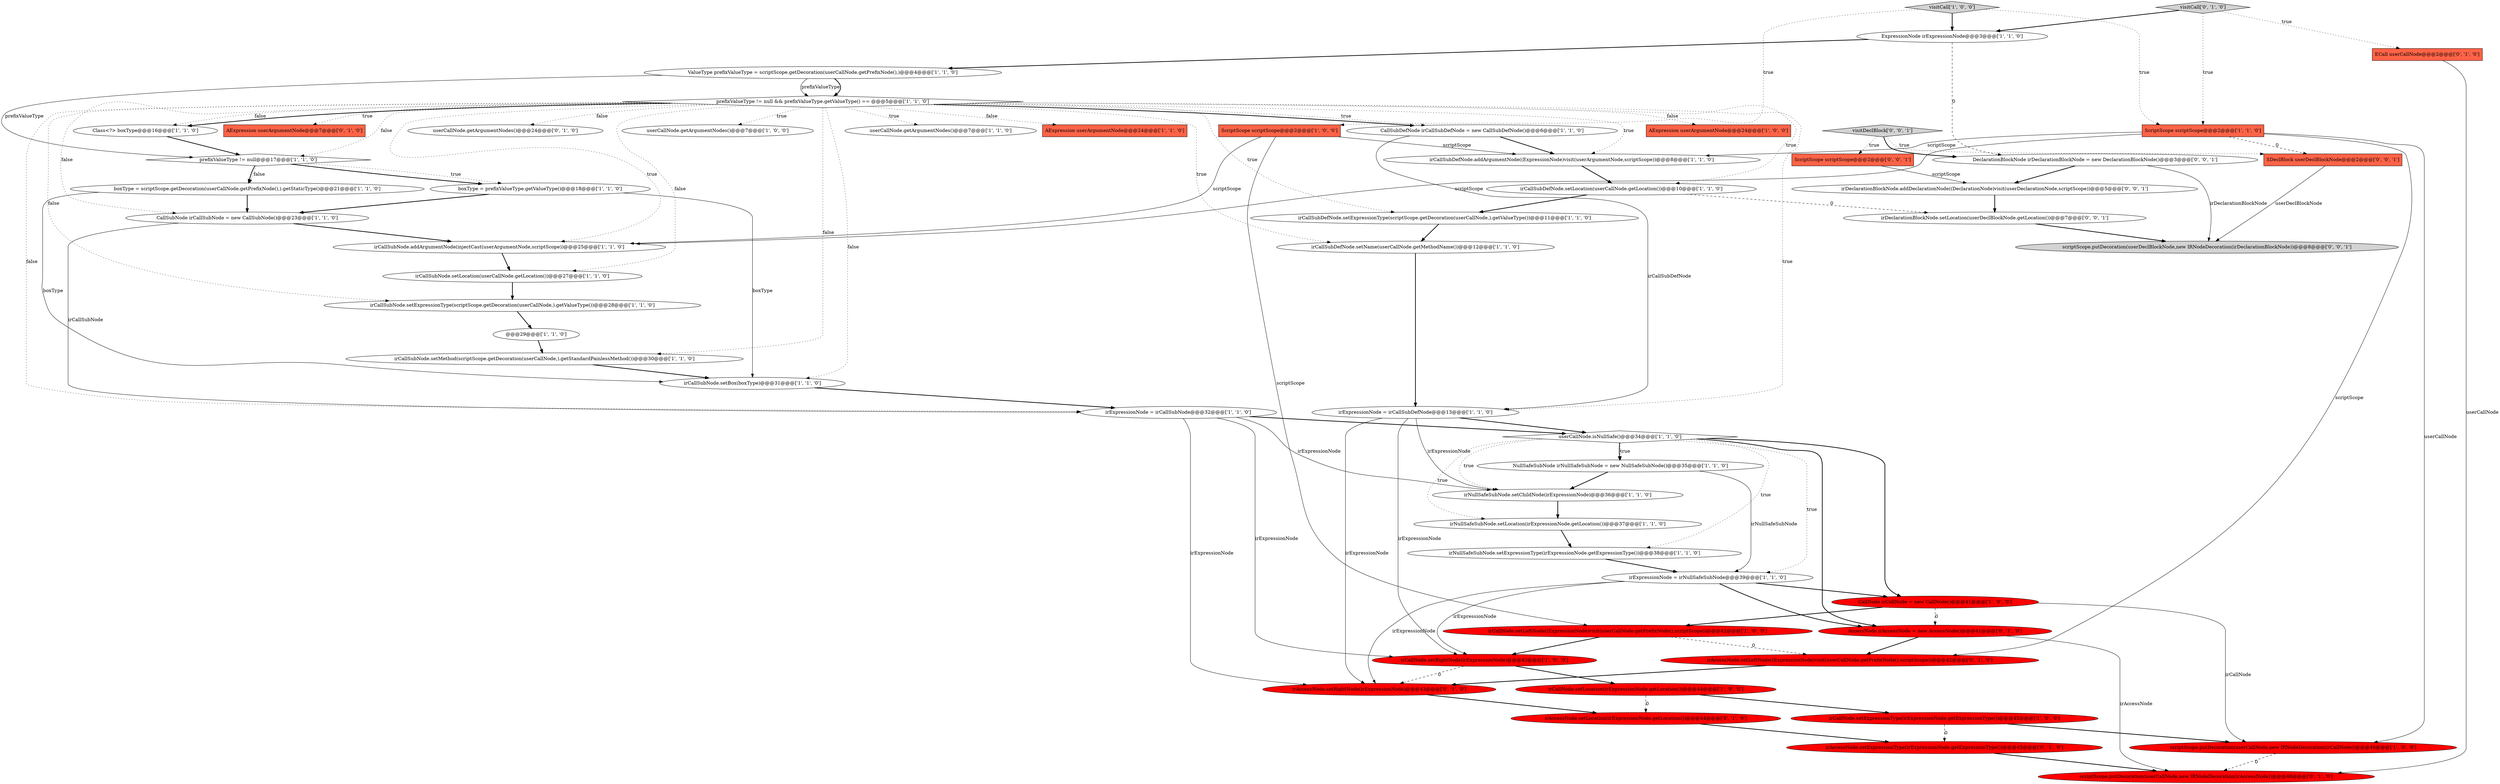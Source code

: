 digraph {
30 [style = filled, label = "irNullSafeSubNode.setLocation(irExpressionNode.getLocation())@@@37@@@['1', '1', '0']", fillcolor = white, shape = ellipse image = "AAA0AAABBB1BBB"];
25 [style = filled, label = "ExpressionNode irExpressionNode@@@3@@@['1', '1', '0']", fillcolor = white, shape = ellipse image = "AAA0AAABBB1BBB"];
9 [style = filled, label = "boxType = prefixValueType.getValueType()@@@18@@@['1', '1', '0']", fillcolor = white, shape = ellipse image = "AAA0AAABBB1BBB"];
8 [style = filled, label = "irCallSubDefNode.setLocation(userCallNode.getLocation())@@@10@@@['1', '1', '0']", fillcolor = white, shape = ellipse image = "AAA0AAABBB1BBB"];
11 [style = filled, label = "CallSubNode irCallSubNode = new CallSubNode()@@@23@@@['1', '1', '0']", fillcolor = white, shape = ellipse image = "AAA0AAABBB1BBB"];
21 [style = filled, label = "@@@29@@@['1', '1', '0']", fillcolor = white, shape = ellipse image = "AAA0AAABBB1BBB"];
14 [style = filled, label = "ValueType prefixValueType = scriptScope.getDecoration(userCallNode.getPrefixNode(),)@@@4@@@['1', '1', '0']", fillcolor = white, shape = ellipse image = "AAA0AAABBB1BBB"];
27 [style = filled, label = "irCallSubDefNode.addArgumentNode((ExpressionNode)visit(userArgumentNode,scriptScope))@@@8@@@['1', '1', '0']", fillcolor = white, shape = ellipse image = "AAA0AAABBB1BBB"];
37 [style = filled, label = "AExpression userArgumentNode@@@24@@@['1', '1', '0']", fillcolor = tomato, shape = box image = "AAA0AAABBB1BBB"];
6 [style = filled, label = "irCallSubDefNode.setExpressionType(scriptScope.getDecoration(userCallNode,).getValueType())@@@11@@@['1', '1', '0']", fillcolor = white, shape = ellipse image = "AAA0AAABBB1BBB"];
55 [style = filled, label = "irDeclarationBlockNode.addDeclarationNode((DeclarationNode)visit(userDeclarationNode,scriptScope))@@@5@@@['0', '0', '1']", fillcolor = white, shape = ellipse image = "AAA0AAABBB3BBB"];
18 [style = filled, label = "irCallSubNode.setMethod(scriptScope.getDecoration(userCallNode,).getStandardPainlessMethod())@@@30@@@['1', '1', '0']", fillcolor = white, shape = ellipse image = "AAA0AAABBB1BBB"];
39 [style = filled, label = "ScriptScope scriptScope@@@2@@@['1', '1', '0']", fillcolor = tomato, shape = box image = "AAA0AAABBB1BBB"];
43 [style = filled, label = "ECall userCallNode@@@2@@@['0', '1', '0']", fillcolor = tomato, shape = box image = "AAA0AAABBB2BBB"];
12 [style = filled, label = "irCallSubNode.setBox(boxType)@@@31@@@['1', '1', '0']", fillcolor = white, shape = ellipse image = "AAA0AAABBB1BBB"];
23 [style = filled, label = "prefixValueType != null && prefixValueType.getValueType() == @@@5@@@['1', '1', '0']", fillcolor = white, shape = diamond image = "AAA0AAABBB1BBB"];
15 [style = filled, label = "AExpression userArgumentNode@@@24@@@['1', '0', '0']", fillcolor = tomato, shape = box image = "AAA0AAABBB1BBB"];
28 [style = filled, label = "irCallNode.setLeftNode((ExpressionNode)visit(userCallNode.getPrefixNode(),scriptScope))@@@42@@@['1', '0', '0']", fillcolor = red, shape = ellipse image = "AAA1AAABBB1BBB"];
16 [style = filled, label = "prefixValueType != null@@@17@@@['1', '1', '0']", fillcolor = white, shape = diamond image = "AAA0AAABBB1BBB"];
17 [style = filled, label = "irCallSubDefNode.setName(userCallNode.getMethodName())@@@12@@@['1', '1', '0']", fillcolor = white, shape = ellipse image = "AAA0AAABBB1BBB"];
54 [style = filled, label = "ScriptScope scriptScope@@@2@@@['0', '0', '1']", fillcolor = tomato, shape = box image = "AAA0AAABBB3BBB"];
45 [style = filled, label = "irAccessNode.setLocation(irExpressionNode.getLocation())@@@44@@@['0', '1', '0']", fillcolor = red, shape = ellipse image = "AAA1AAABBB2BBB"];
20 [style = filled, label = "boxType = scriptScope.getDecoration(userCallNode.getPrefixNode(),).getStaticType()@@@21@@@['1', '1', '0']", fillcolor = white, shape = ellipse image = "AAA0AAABBB1BBB"];
32 [style = filled, label = "irCallNode.setLocation(irExpressionNode.getLocation())@@@44@@@['1', '0', '0']", fillcolor = red, shape = ellipse image = "AAA1AAABBB1BBB"];
53 [style = filled, label = "visitDeclBlock['0', '0', '1']", fillcolor = lightgray, shape = diamond image = "AAA0AAABBB3BBB"];
24 [style = filled, label = "irExpressionNode = irNullSafeSubNode@@@39@@@['1', '1', '0']", fillcolor = white, shape = ellipse image = "AAA0AAABBB1BBB"];
36 [style = filled, label = "irExpressionNode = irCallSubNode@@@32@@@['1', '1', '0']", fillcolor = white, shape = ellipse image = "AAA0AAABBB1BBB"];
19 [style = filled, label = "irExpressionNode = irCallSubDefNode@@@13@@@['1', '1', '0']", fillcolor = white, shape = ellipse image = "AAA0AAABBB1BBB"];
22 [style = filled, label = "irNullSafeSubNode.setChildNode(irExpressionNode)@@@36@@@['1', '1', '0']", fillcolor = white, shape = ellipse image = "AAA0AAABBB1BBB"];
26 [style = filled, label = "NullSafeSubNode irNullSafeSubNode = new NullSafeSubNode()@@@35@@@['1', '1', '0']", fillcolor = white, shape = ellipse image = "AAA0AAABBB1BBB"];
13 [style = filled, label = "scriptScope.putDecoration(userCallNode,new IRNodeDecoration(irCallNode))@@@46@@@['1', '0', '0']", fillcolor = red, shape = ellipse image = "AAA1AAABBB1BBB"];
41 [style = filled, label = "irAccessNode.setExpressionType(irExpressionNode.getExpressionType())@@@45@@@['0', '1', '0']", fillcolor = red, shape = ellipse image = "AAA1AAABBB2BBB"];
48 [style = filled, label = "irAccessNode.setRightNode(irExpressionNode)@@@43@@@['0', '1', '0']", fillcolor = red, shape = ellipse image = "AAA1AAABBB2BBB"];
40 [style = filled, label = "AccessNode irAccessNode = new AccessNode()@@@41@@@['0', '1', '0']", fillcolor = red, shape = ellipse image = "AAA1AAABBB2BBB"];
3 [style = filled, label = "ScriptScope scriptScope@@@2@@@['1', '0', '0']", fillcolor = tomato, shape = box image = "AAA0AAABBB1BBB"];
42 [style = filled, label = "AExpression userArgumentNode@@@7@@@['0', '1', '0']", fillcolor = tomato, shape = box image = "AAA0AAABBB2BBB"];
34 [style = filled, label = "irNullSafeSubNode.setExpressionType(irExpressionNode.getExpressionType())@@@38@@@['1', '1', '0']", fillcolor = white, shape = ellipse image = "AAA0AAABBB1BBB"];
44 [style = filled, label = "visitCall['0', '1', '0']", fillcolor = lightgray, shape = diamond image = "AAA0AAABBB2BBB"];
0 [style = filled, label = "irCallSubNode.setExpressionType(scriptScope.getDecoration(userCallNode,).getValueType())@@@28@@@['1', '1', '0']", fillcolor = white, shape = ellipse image = "AAA0AAABBB1BBB"];
1 [style = filled, label = "userCallNode.isNullSafe()@@@34@@@['1', '1', '0']", fillcolor = white, shape = diamond image = "AAA0AAABBB1BBB"];
5 [style = filled, label = "irCallNode.setExpressionType(irExpressionNode.getExpressionType())@@@45@@@['1', '0', '0']", fillcolor = red, shape = ellipse image = "AAA1AAABBB1BBB"];
29 [style = filled, label = "CallNode irCallNode = new CallNode()@@@41@@@['1', '0', '0']", fillcolor = red, shape = ellipse image = "AAA1AAABBB1BBB"];
38 [style = filled, label = "irCallSubNode.addArgumentNode(injectCast(userArgumentNode,scriptScope))@@@25@@@['1', '1', '0']", fillcolor = white, shape = ellipse image = "AAA0AAABBB1BBB"];
51 [style = filled, label = "irDeclarationBlockNode.setLocation(userDeclBlockNode.getLocation())@@@7@@@['0', '0', '1']", fillcolor = white, shape = ellipse image = "AAA0AAABBB3BBB"];
31 [style = filled, label = "irCallNode.setRightNode(irExpressionNode)@@@43@@@['1', '0', '0']", fillcolor = red, shape = ellipse image = "AAA1AAABBB1BBB"];
50 [style = filled, label = "DeclarationBlockNode irDeclarationBlockNode = new DeclarationBlockNode()@@@3@@@['0', '0', '1']", fillcolor = white, shape = ellipse image = "AAA0AAABBB3BBB"];
56 [style = filled, label = "SDeclBlock userDeclBlockNode@@@2@@@['0', '0', '1']", fillcolor = tomato, shape = box image = "AAA0AAABBB3BBB"];
10 [style = filled, label = "CallSubDefNode irCallSubDefNode = new CallSubDefNode()@@@6@@@['1', '1', '0']", fillcolor = white, shape = ellipse image = "AAA0AAABBB1BBB"];
49 [style = filled, label = "scriptScope.putDecoration(userCallNode,new IRNodeDecoration(irAccessNode))@@@46@@@['0', '1', '0']", fillcolor = red, shape = ellipse image = "AAA1AAABBB2BBB"];
46 [style = filled, label = "userCallNode.getArgumentNodes()@@@24@@@['0', '1', '0']", fillcolor = white, shape = ellipse image = "AAA0AAABBB2BBB"];
33 [style = filled, label = "Class<?> boxType@@@16@@@['1', '1', '0']", fillcolor = white, shape = ellipse image = "AAA0AAABBB1BBB"];
47 [style = filled, label = "irAccessNode.setLeftNode((ExpressionNode)visit(userCallNode.getPrefixNode(),scriptScope))@@@42@@@['0', '1', '0']", fillcolor = red, shape = ellipse image = "AAA1AAABBB2BBB"];
52 [style = filled, label = "scriptScope.putDecoration(userDeclBlockNode,new IRNodeDecoration(irDeclarationBlockNode))@@@8@@@['0', '0', '1']", fillcolor = lightgray, shape = ellipse image = "AAA0AAABBB3BBB"];
2 [style = filled, label = "visitCall['1', '0', '0']", fillcolor = lightgray, shape = diamond image = "AAA0AAABBB1BBB"];
7 [style = filled, label = "userCallNode.getArgumentNodes()@@@7@@@['1', '0', '0']", fillcolor = white, shape = ellipse image = "AAA0AAABBB1BBB"];
4 [style = filled, label = "irCallSubNode.setLocation(userCallNode.getLocation())@@@27@@@['1', '1', '0']", fillcolor = white, shape = ellipse image = "AAA0AAABBB1BBB"];
35 [style = filled, label = "userCallNode.getArgumentNodes()@@@7@@@['1', '1', '0']", fillcolor = white, shape = ellipse image = "AAA0AAABBB1BBB"];
16->9 [style = dotted, label="true"];
9->11 [style = bold, label=""];
23->46 [style = dotted, label="false"];
39->13 [style = solid, label="userCallNode"];
36->22 [style = solid, label="irExpressionNode"];
38->4 [style = bold, label=""];
36->48 [style = solid, label="irExpressionNode"];
19->22 [style = solid, label="irExpressionNode"];
55->51 [style = bold, label=""];
8->6 [style = bold, label=""];
31->48 [style = dashed, label="0"];
25->14 [style = bold, label=""];
3->28 [style = solid, label="scriptScope"];
19->48 [style = solid, label="irExpressionNode"];
21->18 [style = bold, label=""];
22->30 [style = bold, label=""];
26->22 [style = bold, label=""];
1->34 [style = dotted, label="true"];
29->13 [style = solid, label="irCallNode"];
19->1 [style = bold, label=""];
23->33 [style = bold, label=""];
34->24 [style = bold, label=""];
39->27 [style = solid, label="scriptScope"];
2->39 [style = dotted, label="true"];
3->27 [style = solid, label="scriptScope"];
23->0 [style = dotted, label="false"];
8->51 [style = dashed, label="0"];
50->55 [style = bold, label=""];
40->47 [style = bold, label=""];
23->33 [style = dotted, label="false"];
23->17 [style = dotted, label="true"];
26->24 [style = solid, label="irNullSafeSubNode"];
2->25 [style = bold, label=""];
5->41 [style = dashed, label="0"];
14->23 [style = solid, label="prefixValueType"];
16->9 [style = bold, label=""];
23->18 [style = dotted, label="false"];
23->36 [style = dotted, label="false"];
2->3 [style = dotted, label="true"];
45->41 [style = bold, label=""];
50->52 [style = solid, label="irDeclarationBlockNode"];
33->16 [style = bold, label=""];
47->48 [style = bold, label=""];
44->43 [style = dotted, label="true"];
28->47 [style = dashed, label="0"];
1->22 [style = dotted, label="true"];
18->12 [style = bold, label=""];
41->49 [style = bold, label=""];
30->34 [style = bold, label=""];
0->21 [style = bold, label=""];
24->40 [style = bold, label=""];
23->19 [style = dotted, label="true"];
23->42 [style = dotted, label="true"];
1->30 [style = dotted, label="true"];
4->0 [style = bold, label=""];
20->12 [style = solid, label="boxType"];
1->26 [style = dotted, label="true"];
56->52 [style = solid, label="userDeclBlockNode"];
23->27 [style = dotted, label="true"];
23->10 [style = bold, label=""];
13->49 [style = dashed, label="0"];
23->4 [style = dotted, label="false"];
16->20 [style = bold, label=""];
27->8 [style = bold, label=""];
6->17 [style = bold, label=""];
23->37 [style = dotted, label="false"];
11->36 [style = solid, label="irCallSubNode"];
43->49 [style = solid, label="userCallNode"];
31->32 [style = bold, label=""];
28->31 [style = bold, label=""];
12->36 [style = bold, label=""];
44->39 [style = dotted, label="true"];
51->52 [style = bold, label=""];
23->7 [style = dotted, label="true"];
23->16 [style = dotted, label="false"];
23->15 [style = dotted, label="false"];
9->12 [style = solid, label="boxType"];
53->50 [style = bold, label=""];
23->38 [style = dotted, label="true"];
39->47 [style = solid, label="scriptScope"];
32->45 [style = dashed, label="0"];
23->10 [style = dotted, label="true"];
14->23 [style = bold, label=""];
53->56 [style = dotted, label="true"];
5->13 [style = bold, label=""];
23->35 [style = dotted, label="true"];
3->38 [style = solid, label="scriptScope"];
29->40 [style = dashed, label="0"];
44->25 [style = bold, label=""];
40->49 [style = solid, label="irAccessNode"];
1->29 [style = bold, label=""];
10->19 [style = solid, label="irCallSubDefNode"];
25->50 [style = dashed, label="0"];
20->11 [style = bold, label=""];
24->31 [style = solid, label="irExpressionNode"];
32->5 [style = bold, label=""];
39->56 [style = dashed, label="0"];
39->38 [style = solid, label="scriptScope"];
11->38 [style = bold, label=""];
54->55 [style = solid, label="scriptScope"];
23->8 [style = dotted, label="true"];
1->40 [style = bold, label=""];
23->6 [style = dotted, label="true"];
10->27 [style = bold, label=""];
1->24 [style = dotted, label="true"];
24->29 [style = bold, label=""];
1->26 [style = bold, label=""];
17->19 [style = bold, label=""];
36->1 [style = bold, label=""];
36->31 [style = solid, label="irExpressionNode"];
29->28 [style = bold, label=""];
48->45 [style = bold, label=""];
23->11 [style = dotted, label="false"];
16->20 [style = dotted, label="false"];
23->12 [style = dotted, label="false"];
19->31 [style = solid, label="irExpressionNode"];
14->16 [style = solid, label="prefixValueType"];
24->48 [style = solid, label="irExpressionNode"];
53->54 [style = dotted, label="true"];
}
